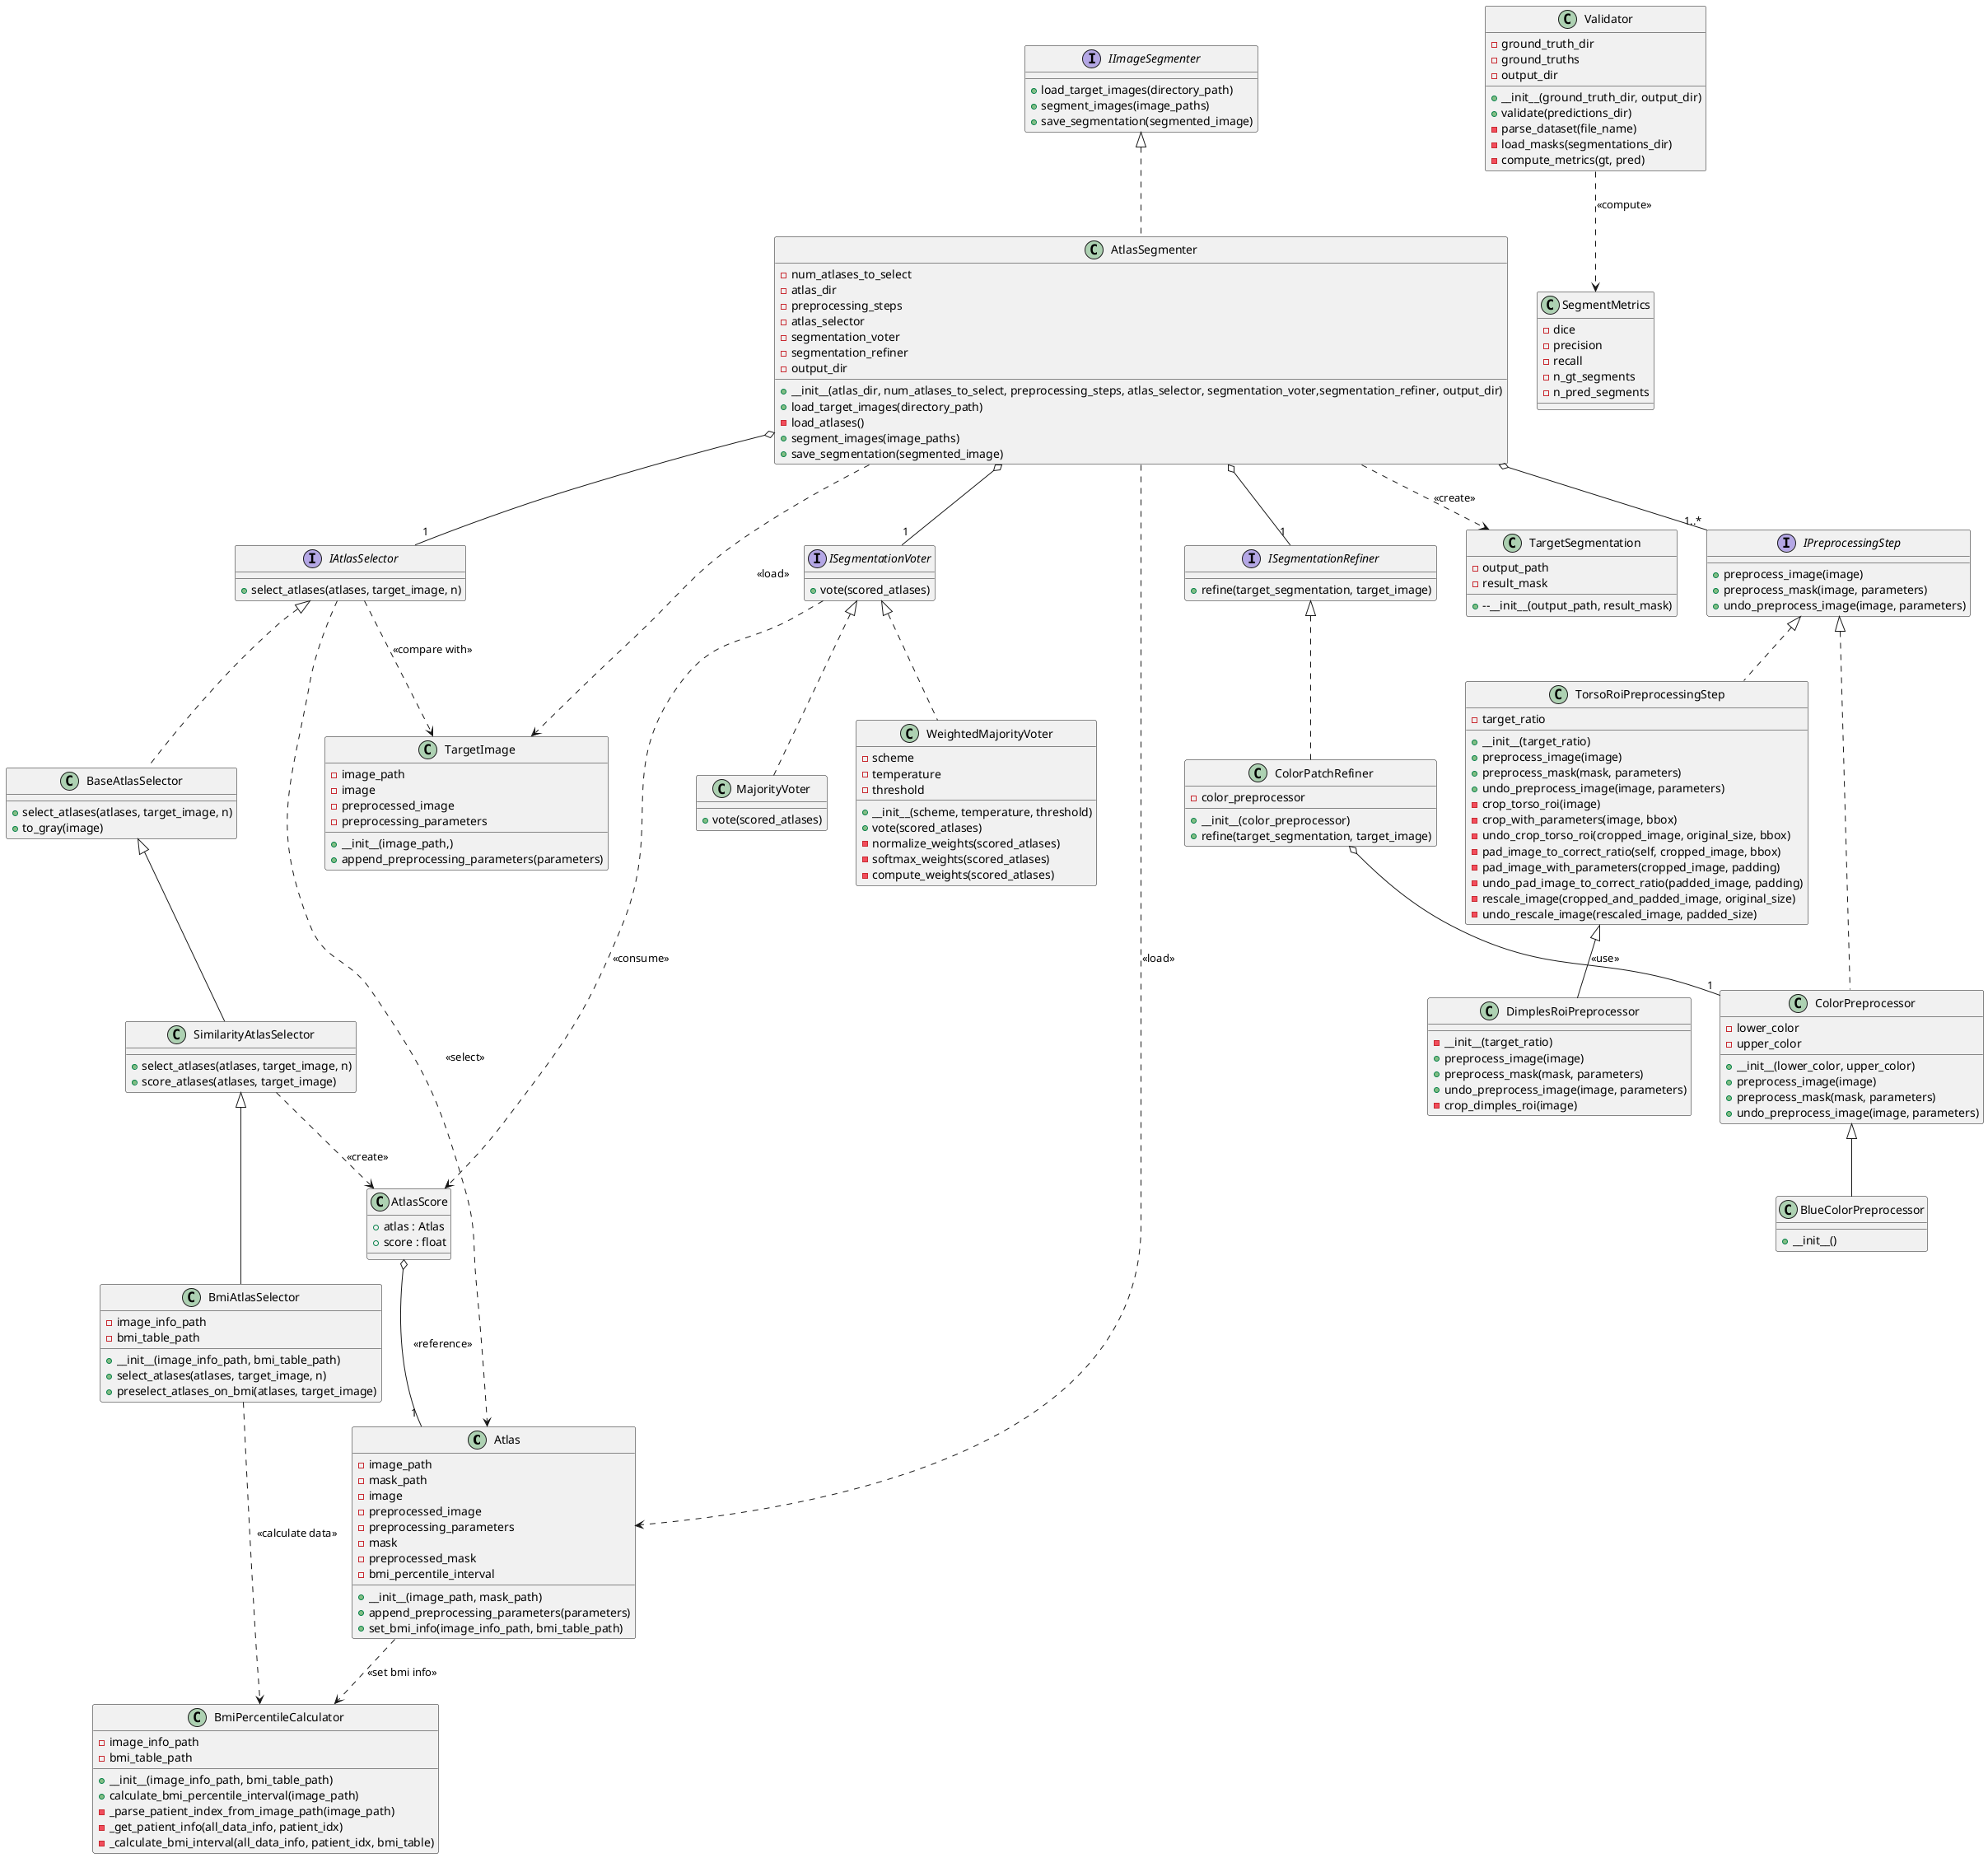 @startuml
' https://plantuml.com/class-diagram
class Atlas {
    - image_path
    - mask_path
    - image
    - preprocessed_image
    - preprocessing_parameters
    - mask
    - preprocessed_mask
    - bmi_percentile_interval
    + __init__(image_path, mask_path)
    + append_preprocessing_parameters(parameters)
    + set_bmi_info(image_info_path, bmi_table_path)
}

interface IAtlasSelector {
    + select_atlases(atlases, target_image, n)
}

class BaseAtlasSelector {
    + select_atlases(atlases, target_image, n)
    + to_gray(image)
}

class SimilarityAtlasSelector {
    + select_atlases(atlases, target_image, n)
    + score_atlases(atlases, target_image)
}

class BmiAtlasSelector {
    - image_info_path
    - bmi_table_path
    + __init__(image_info_path, bmi_table_path)
    + select_atlases(atlases, target_image, n)
    + preselect_atlases_on_bmi(atlases, target_image)
}

interface ISegmentationVoter {
    + vote(scored_atlases)
}

class MajorityVoter {
    + vote(scored_atlases)
}

class WeightedMajorityVoter {
    - scheme
    - temperature
    - threshold
    + __init__(scheme, temperature, threshold)
    + vote(scored_atlases)
    - normalize_weights(scored_atlases)
    - softmax_weights(scored_atlases)
    - compute_weights(scored_atlases)
}

interface IPreprocessingStep {
    + preprocess_image(image)
    + preprocess_mask(image, parameters)
    + undo_preprocess_image(image, parameters)
}

class TorsoRoiPreprocessingStep {
    - target_ratio
    + __init__(target_ratio)
    + preprocess_image(image)
    + preprocess_mask(mask, parameters)
    + undo_preprocess_image(image, parameters)
    - crop_torso_roi(image)
    - crop_with_parameters(image, bbox)
    - undo_crop_torso_roi(cropped_image, original_size, bbox)
    - pad_image_to_correct_ratio(self, cropped_image, bbox)
    - pad_image_with_parameters(cropped_image, padding)
    - undo_pad_image_to_correct_ratio(padded_image, padding)
    - rescale_image(cropped_and_padded_image, original_size)
    - undo_rescale_image(rescaled_image, padded_size)
}

class DimplesRoiPreprocessor {
    - __init__(target_ratio)
    + preprocess_image(image)
    + preprocess_mask(mask, parameters)
    + undo_preprocess_image(image, parameters)
    - crop_dimples_roi(image)
}

class ColorPreprocessor {
    - lower_color
    - upper_color
    + __init__(lower_color, upper_color)
    + preprocess_image(image)
    + preprocess_mask(mask, parameters)
    + undo_preprocess_image(image, parameters)
}

class BlueColorPreprocessor {
    + __init__()
}

interface IImageSegmenter {
    + load_target_images(directory_path)
    + segment_images(image_paths)
    + save_segmentation(segmented_image)
}

class AtlasSegmenter {
    - num_atlases_to_select
    - atlas_dir
    - preprocessing_steps
    - atlas_selector
    - segmentation_voter
    - segmentation_refiner
    - output_dir
    + __init__(atlas_dir, num_atlases_to_select, preprocessing_steps, atlas_selector, segmentation_voter,segmentation_refiner, output_dir)
    + load_target_images(directory_path)
    - load_atlases()
    + segment_images(image_paths)
    + save_segmentation(segmented_image)
}

class TargetImage {
    - image_path
    - image
    - preprocessed_image
    - preprocessing_parameters
    + __init__(image_path,)
    + append_preprocessing_parameters(parameters)
}

class TargetSegmentation {
    - output_path
    - result_mask
    + --__init__(output_path, result_mask)
}


class AtlasScore {
    + atlas : Atlas
    + score : float
}

class BmiPercentileCalculator {
    - image_info_path
    - bmi_table_path
    + __init__(image_info_path, bmi_table_path)
    + calculate_bmi_percentile_interval(image_path)
    - _parse_patient_index_from_image_path(image_path)
    - _get_patient_info(all_data_info, patient_idx)
    - _calculate_bmi_interval(all_data_info, patient_idx, bmi_table)
}

interface ISegmentationRefiner {
    + refine(target_segmentation, target_image)
}

class ColorPatchRefiner {
    - color_preprocessor
    + __init__(color_preprocessor)
    + refine(target_segmentation, target_image)
}

class Validator {
    - ground_truth_dir
    - ground_truths
    - output_dir
    + __init__(ground_truth_dir, output_dir)
    + validate(predictions_dir)
    - parse_dataset(file_name)
    - load_masks(segmentations_dir)
    - compute_metrics(gt, pred)
}

class SegmentMetrics {
    - dice
    - precision
    - recall
    - n_gt_segments
    - n_pred_segments
}

IImageSegmenter <|.. AtlasSegmenter

AtlasSegmenter o-- "1..*" IPreprocessingStep
AtlasSegmenter o-- "1" IAtlasSelector
AtlasSegmenter o-- "1" ISegmentationVoter
AtlasSegmenter o-- "1" ISegmentationRefiner
AtlasSegmenter ..> Atlas : <<load>>
AtlasSegmenter ..> TargetImage : <<load>>
AtlasSegmenter ..> TargetSegmentation : <<create>>

IAtlasSelector <|.. BaseAtlasSelector
BaseAtlasSelector <|-- SimilarityAtlasSelector
SimilarityAtlasSelector <|-- BmiAtlasSelector

IAtlasSelector ..> Atlas : <<select>>
IAtlasSelector ..> TargetImage : <<compare with>>

SimilarityAtlasSelector ..> AtlasScore : <<create>>

BmiAtlasSelector ..> BmiPercentileCalculator : <<calculate data>>

IPreprocessingStep <|.. TorsoRoiPreprocessingStep
TorsoRoiPreprocessingStep <|-- DimplesRoiPreprocessor
IPreprocessingStep <|.. ColorPreprocessor
ColorPreprocessor <|-- BlueColorPreprocessor

ISegmentationVoter <|.. MajorityVoter
ISegmentationVoter <|.. WeightedMajorityVoter
ISegmentationVoter ..> AtlasScore : <<consume>>

ISegmentationRefiner <|.. ColorPatchRefiner

ColorPatchRefiner o-- "1" ColorPreprocessor : <<use>>

AtlasScore o-- "1" Atlas : <<reference>>

Atlas ..> BmiPercentileCalculator : <<set bmi info>>

Validator ..> SegmentMetrics : <<compute>>

@enduml

